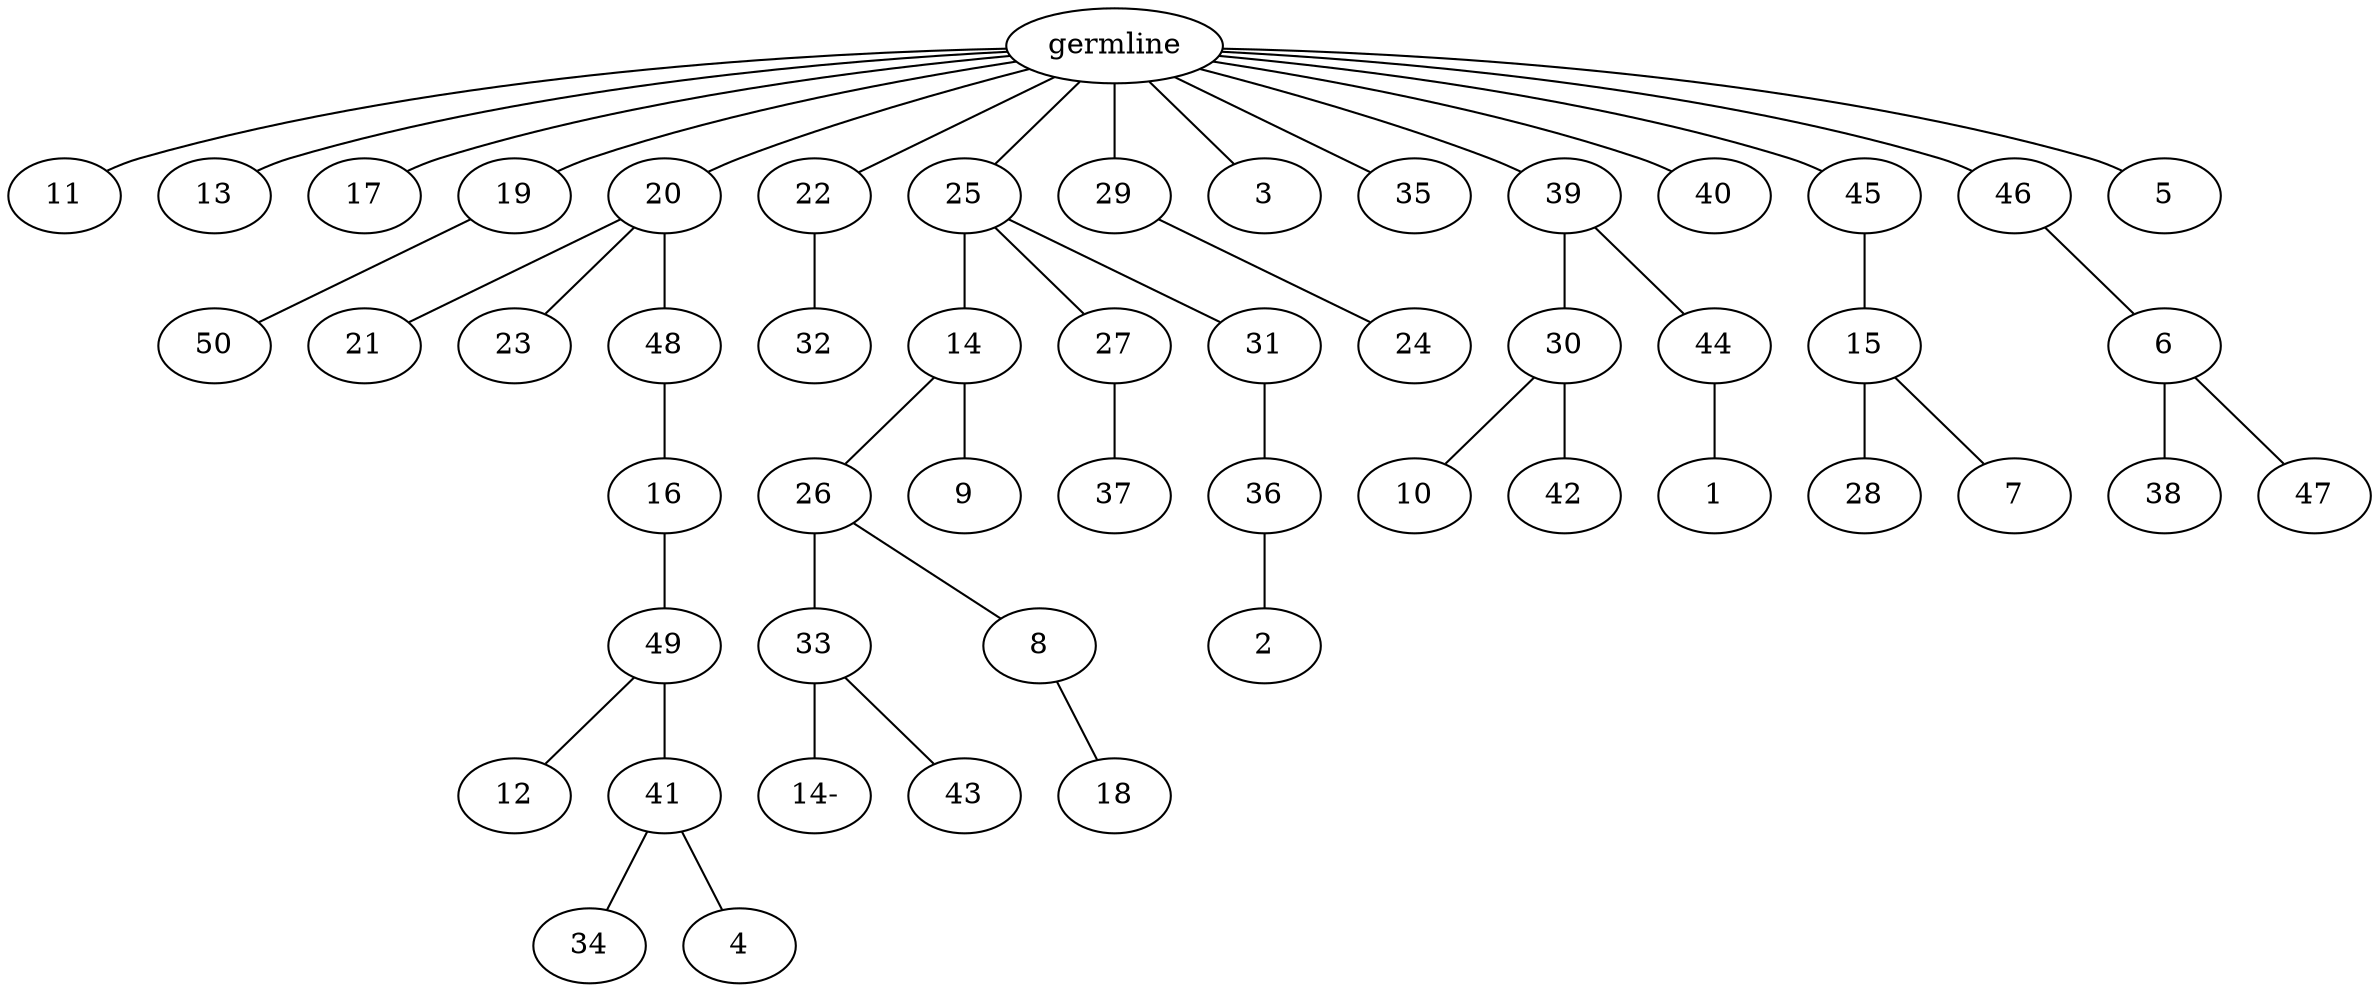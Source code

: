 graph tree {
    "140130707924016" [label="germline"];
    "140130708149056" [label="11"];
    "140130708148768" [label="13"];
    "140130708149536" [label="17"];
    "140130708149872" [label="19"];
    "140130708150304" [label="50"];
    "140130708150448" [label="20"];
    "140130708151024" [label="21"];
    "140130708151168" [label="23"];
    "140130708151312" [label="48"];
    "140130708151888" [label="16"];
    "140130708128000" [label="49"];
    "140130708128432" [label="12"];
    "140130708128528" [label="41"];
    "140130708129056" [label="34"];
    "140130708129200" [label="4"];
    "140130708150928" [label="22"];
    "140130708127904" [label="32"];
    "140130708152128" [label="25"];
    "140130708129776" [label="14"];
    "140130708130448" [label="26"];
    "140130708130880" [label="33"];
    "140130707923536" [label="14-"];
    "140130708131312" [label="43"];
    "140130708131216" [label="8"];
    "140130708320560" [label="18"];
    "140130708130544" [label="9"];
    "140130708130112" [label="27"];
    "140130708321088" [label="37"];
    "140130708130208" [label="31"];
    "140130708321760" [label="36"];
    "140130708322240" [label="2"];
    "140130708129824" [label="29"];
    "140130708321904" [label="24"];
    "140130708322048" [label="3"];
    "140130708320848" [label="35"];
    "140130708322864" [label="39"];
    "140130708323488" [label="30"];
    "140130708324112" [label="10"];
    "140130708324208" [label="42"];
    "140130708323728" [label="44"];
    "140130708349520" [label="1"];
    "140130708323296" [label="40"];
    "140130708323632" [label="45"];
    "140130708350000" [label="15"];
    "140130708350768" [label="28"];
    "140130708350864" [label="7"];
    "140130708350288" [label="46"];
    "140130708351440" [label="6"];
    "140130708351920" [label="38"];
    "140130708352016" [label="47"];
    "140130708351104" [label="5"];
    "140130707924016" -- "140130708149056";
    "140130707924016" -- "140130708148768";
    "140130707924016" -- "140130708149536";
    "140130707924016" -- "140130708149872";
    "140130707924016" -- "140130708150448";
    "140130707924016" -- "140130708150928";
    "140130707924016" -- "140130708152128";
    "140130707924016" -- "140130708129824";
    "140130707924016" -- "140130708322048";
    "140130707924016" -- "140130708320848";
    "140130707924016" -- "140130708322864";
    "140130707924016" -- "140130708323296";
    "140130707924016" -- "140130708323632";
    "140130707924016" -- "140130708350288";
    "140130707924016" -- "140130708351104";
    "140130708149872" -- "140130708150304";
    "140130708150448" -- "140130708151024";
    "140130708150448" -- "140130708151168";
    "140130708150448" -- "140130708151312";
    "140130708151312" -- "140130708151888";
    "140130708151888" -- "140130708128000";
    "140130708128000" -- "140130708128432";
    "140130708128000" -- "140130708128528";
    "140130708128528" -- "140130708129056";
    "140130708128528" -- "140130708129200";
    "140130708150928" -- "140130708127904";
    "140130708152128" -- "140130708129776";
    "140130708152128" -- "140130708130112";
    "140130708152128" -- "140130708130208";
    "140130708129776" -- "140130708130448";
    "140130708129776" -- "140130708130544";
    "140130708130448" -- "140130708130880";
    "140130708130448" -- "140130708131216";
    "140130708130880" -- "140130707923536";
    "140130708130880" -- "140130708131312";
    "140130708131216" -- "140130708320560";
    "140130708130112" -- "140130708321088";
    "140130708130208" -- "140130708321760";
    "140130708321760" -- "140130708322240";
    "140130708129824" -- "140130708321904";
    "140130708322864" -- "140130708323488";
    "140130708322864" -- "140130708323728";
    "140130708323488" -- "140130708324112";
    "140130708323488" -- "140130708324208";
    "140130708323728" -- "140130708349520";
    "140130708323632" -- "140130708350000";
    "140130708350000" -- "140130708350768";
    "140130708350000" -- "140130708350864";
    "140130708350288" -- "140130708351440";
    "140130708351440" -- "140130708351920";
    "140130708351440" -- "140130708352016";
}
